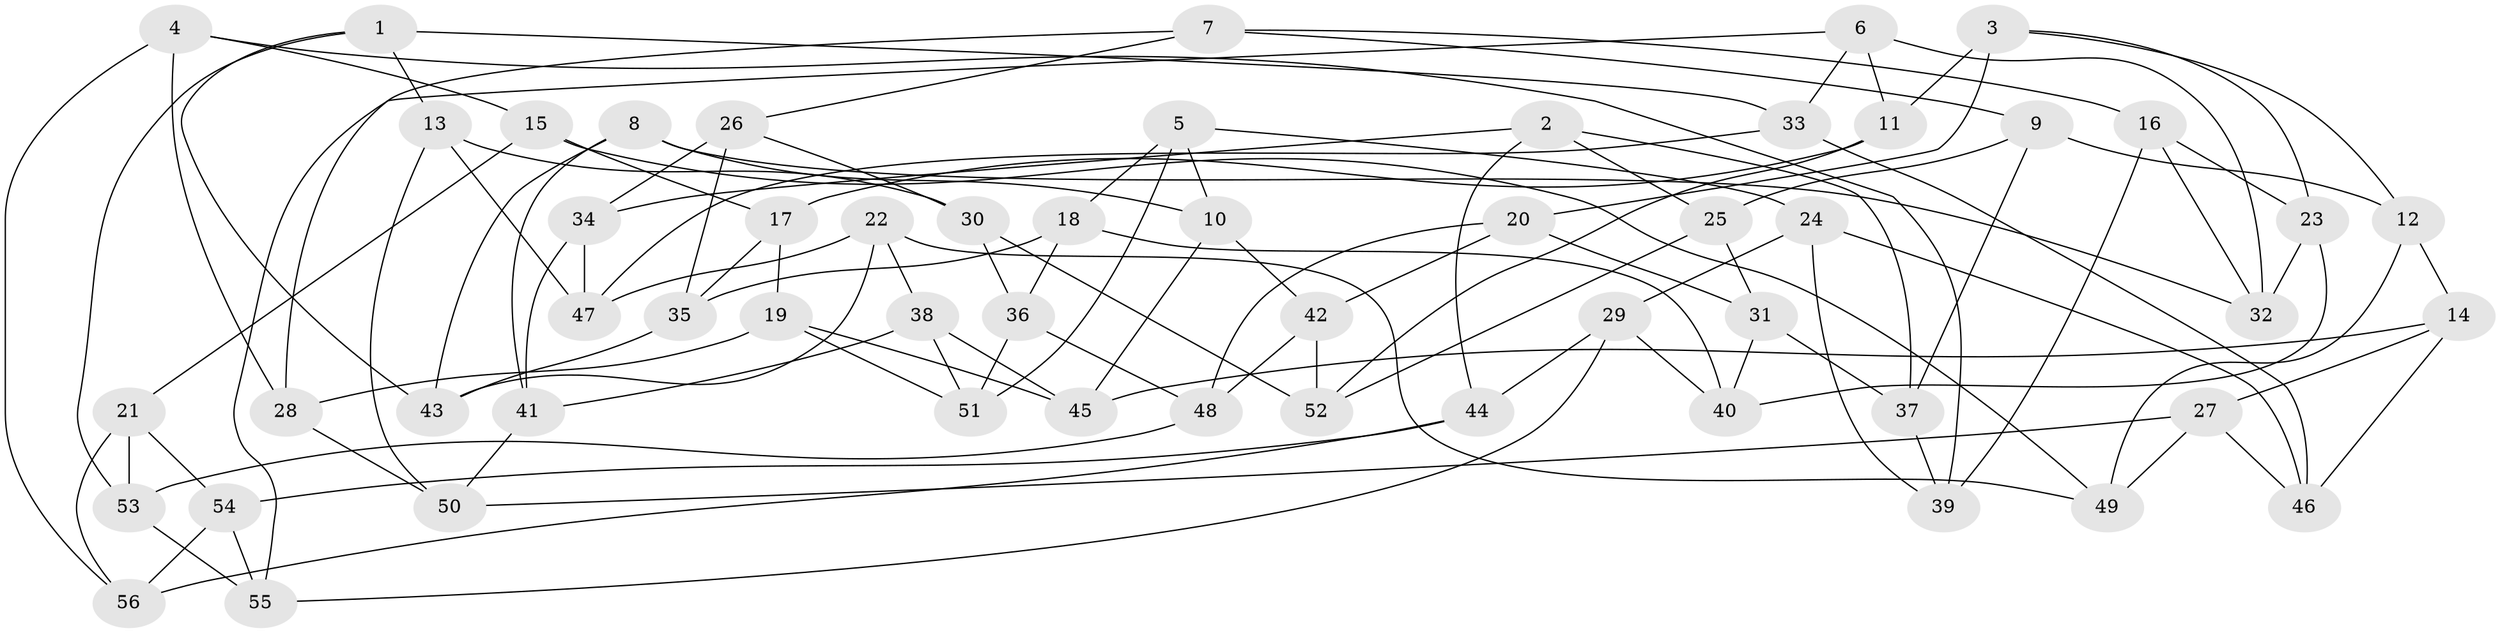 // coarse degree distribution, {4: 0.25, 6: 0.5625, 3: 0.0625, 5: 0.125}
// Generated by graph-tools (version 1.1) at 2025/52/02/27/25 19:52:29]
// undirected, 56 vertices, 112 edges
graph export_dot {
graph [start="1"]
  node [color=gray90,style=filled];
  1;
  2;
  3;
  4;
  5;
  6;
  7;
  8;
  9;
  10;
  11;
  12;
  13;
  14;
  15;
  16;
  17;
  18;
  19;
  20;
  21;
  22;
  23;
  24;
  25;
  26;
  27;
  28;
  29;
  30;
  31;
  32;
  33;
  34;
  35;
  36;
  37;
  38;
  39;
  40;
  41;
  42;
  43;
  44;
  45;
  46;
  47;
  48;
  49;
  50;
  51;
  52;
  53;
  54;
  55;
  56;
  1 -- 33;
  1 -- 53;
  1 -- 13;
  1 -- 43;
  2 -- 37;
  2 -- 44;
  2 -- 25;
  2 -- 34;
  3 -- 12;
  3 -- 20;
  3 -- 11;
  3 -- 23;
  4 -- 56;
  4 -- 15;
  4 -- 28;
  4 -- 39;
  5 -- 18;
  5 -- 51;
  5 -- 10;
  5 -- 24;
  6 -- 33;
  6 -- 11;
  6 -- 32;
  6 -- 55;
  7 -- 26;
  7 -- 16;
  7 -- 28;
  7 -- 9;
  8 -- 10;
  8 -- 41;
  8 -- 43;
  8 -- 32;
  9 -- 12;
  9 -- 37;
  9 -- 25;
  10 -- 45;
  10 -- 42;
  11 -- 52;
  11 -- 17;
  12 -- 49;
  12 -- 14;
  13 -- 30;
  13 -- 50;
  13 -- 47;
  14 -- 27;
  14 -- 45;
  14 -- 46;
  15 -- 21;
  15 -- 49;
  15 -- 17;
  16 -- 23;
  16 -- 39;
  16 -- 32;
  17 -- 19;
  17 -- 35;
  18 -- 36;
  18 -- 40;
  18 -- 35;
  19 -- 28;
  19 -- 51;
  19 -- 45;
  20 -- 31;
  20 -- 42;
  20 -- 48;
  21 -- 56;
  21 -- 54;
  21 -- 53;
  22 -- 47;
  22 -- 49;
  22 -- 38;
  22 -- 43;
  23 -- 40;
  23 -- 32;
  24 -- 29;
  24 -- 39;
  24 -- 46;
  25 -- 52;
  25 -- 31;
  26 -- 34;
  26 -- 35;
  26 -- 30;
  27 -- 49;
  27 -- 50;
  27 -- 46;
  28 -- 50;
  29 -- 40;
  29 -- 55;
  29 -- 44;
  30 -- 52;
  30 -- 36;
  31 -- 40;
  31 -- 37;
  33 -- 47;
  33 -- 46;
  34 -- 47;
  34 -- 41;
  35 -- 43;
  36 -- 48;
  36 -- 51;
  37 -- 39;
  38 -- 41;
  38 -- 45;
  38 -- 51;
  41 -- 50;
  42 -- 52;
  42 -- 48;
  44 -- 54;
  44 -- 56;
  48 -- 53;
  53 -- 55;
  54 -- 55;
  54 -- 56;
}
